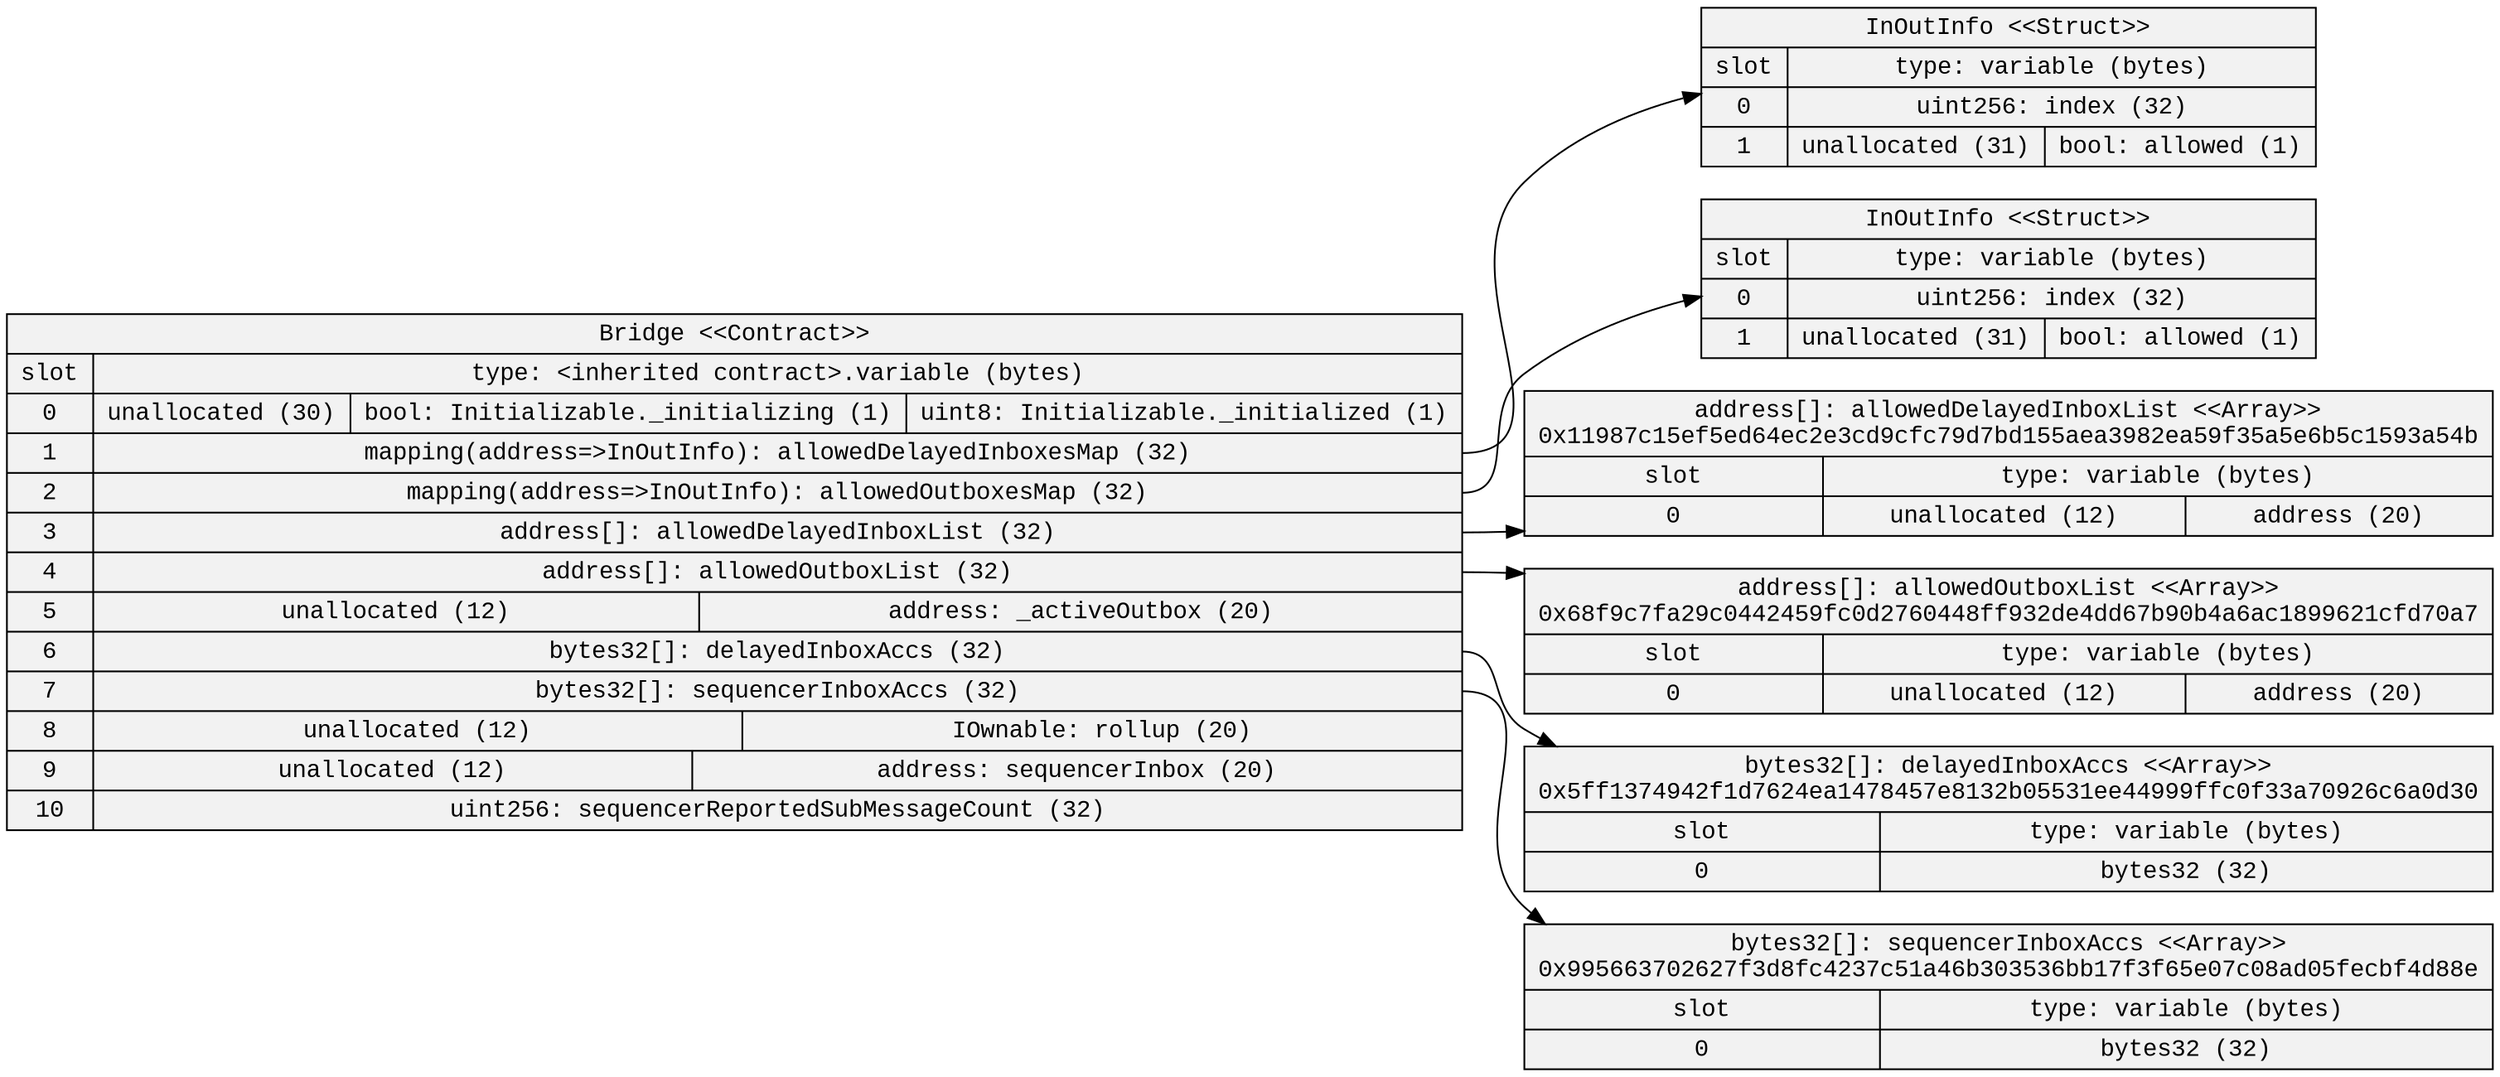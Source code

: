 
digraph StorageDiagram {
rankdir=LR
color=black
arrowhead=open
node [shape=record, style=filled, fillcolor=gray95 fontname="Courier New"]
7 [label="Bridge \<\<Contract\>\>\n | {{ slot| 0 | 1 | 2 | 3 | 4 | 5 | 6 | 7 | 8 | 9 | 10 } | { type: \<inherited contract\>.variable (bytes) | {  unallocated (30)  |  bool: Initializable._initializing (1)  |  uint8: Initializable._initialized (1) } | { <5> mapping\(address=\>InOutInfo\): allowedDelayedInboxesMap (32) } | { <8> mapping\(address=\>InOutInfo\): allowedOutboxesMap (32) } | { <10> address[]: allowedDelayedInboxList (32) } | { <12> address[]: allowedOutboxList (32) } | {  unallocated (12)  |  address: _activeOutbox (20) } | { <15> bytes32[]: delayedInboxAccs (32) } | { <17> bytes32[]: sequencerInboxAccs (32) } | {  unallocated (12)  |  IOwnable: rollup (20) } | {  unallocated (12)  |  address: sequencerInbox (20) } | {  uint256: sequencerReportedSubMessageCount (32) }}}"]

1 [label="InOutInfo \<\<Struct\>\>\n | {{ slot| 0 | 1 } | { type: variable (bytes) | {  uint256: index (32) } | {  unallocated (31)  |  bool: allowed (1) }}}"]

2 [label="InOutInfo \<\<Struct\>\>\n | {{ slot| 0 | 1 } | { type: variable (bytes) | {  uint256: index (32) } | {  unallocated (31)  |  bool: allowed (1) }}}"]

3 [label="address[]: allowedDelayedInboxList \<\<Array\>\>\n0x11987c15ef5ed64ec2e3cd9cfc79d7bd155aea3982ea59f35a5e6b5c1593a54b | {{ slot| 0 } | { type: variable (bytes) | {  unallocated (12)  |  address (20) }}}"]

4 [label="address[]: allowedOutboxList \<\<Array\>\>\n0x68f9c7fa29c0442459fc0d2760448ff932de4dd67b90b4a6ac1899621cfd70a7 | {{ slot| 0 } | { type: variable (bytes) | {  unallocated (12)  |  address (20) }}}"]

5 [label="bytes32[]: delayedInboxAccs \<\<Array\>\>\n0x5ff1374942f1d7624ea1478457e8132b05531ee44999ffc0f33a70926c6a0d30 | {{ slot| 0 } | { type: variable (bytes) | {  bytes32 (32) }}}"]

6 [label="bytes32[]: sequencerInboxAccs \<\<Array\>\>\n0x995663702627f3d8fc4237c51a46b303536bb17f3f65e07c08ad05fecbf4d88e | {{ slot| 0 } | { type: variable (bytes) | {  bytes32 (32) }}}"]

 7:5 -> 1
 7:8 -> 2
 7:10 -> 3
 7:12 -> 4
 7:15 -> 5
 7:17 -> 6
}